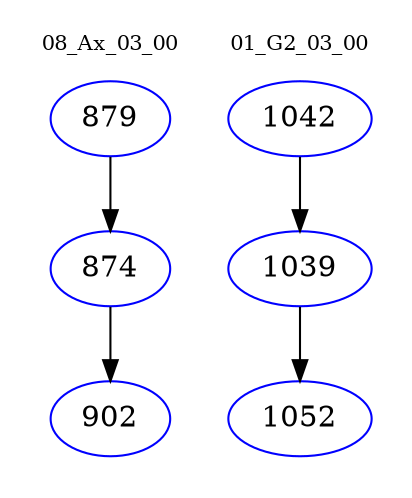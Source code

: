 digraph{
subgraph cluster_0 {
color = white
label = "08_Ax_03_00";
fontsize=10;
T0_879 [label="879", color="blue"]
T0_879 -> T0_874 [color="black"]
T0_874 [label="874", color="blue"]
T0_874 -> T0_902 [color="black"]
T0_902 [label="902", color="blue"]
}
subgraph cluster_1 {
color = white
label = "01_G2_03_00";
fontsize=10;
T1_1042 [label="1042", color="blue"]
T1_1042 -> T1_1039 [color="black"]
T1_1039 [label="1039", color="blue"]
T1_1039 -> T1_1052 [color="black"]
T1_1052 [label="1052", color="blue"]
}
}
